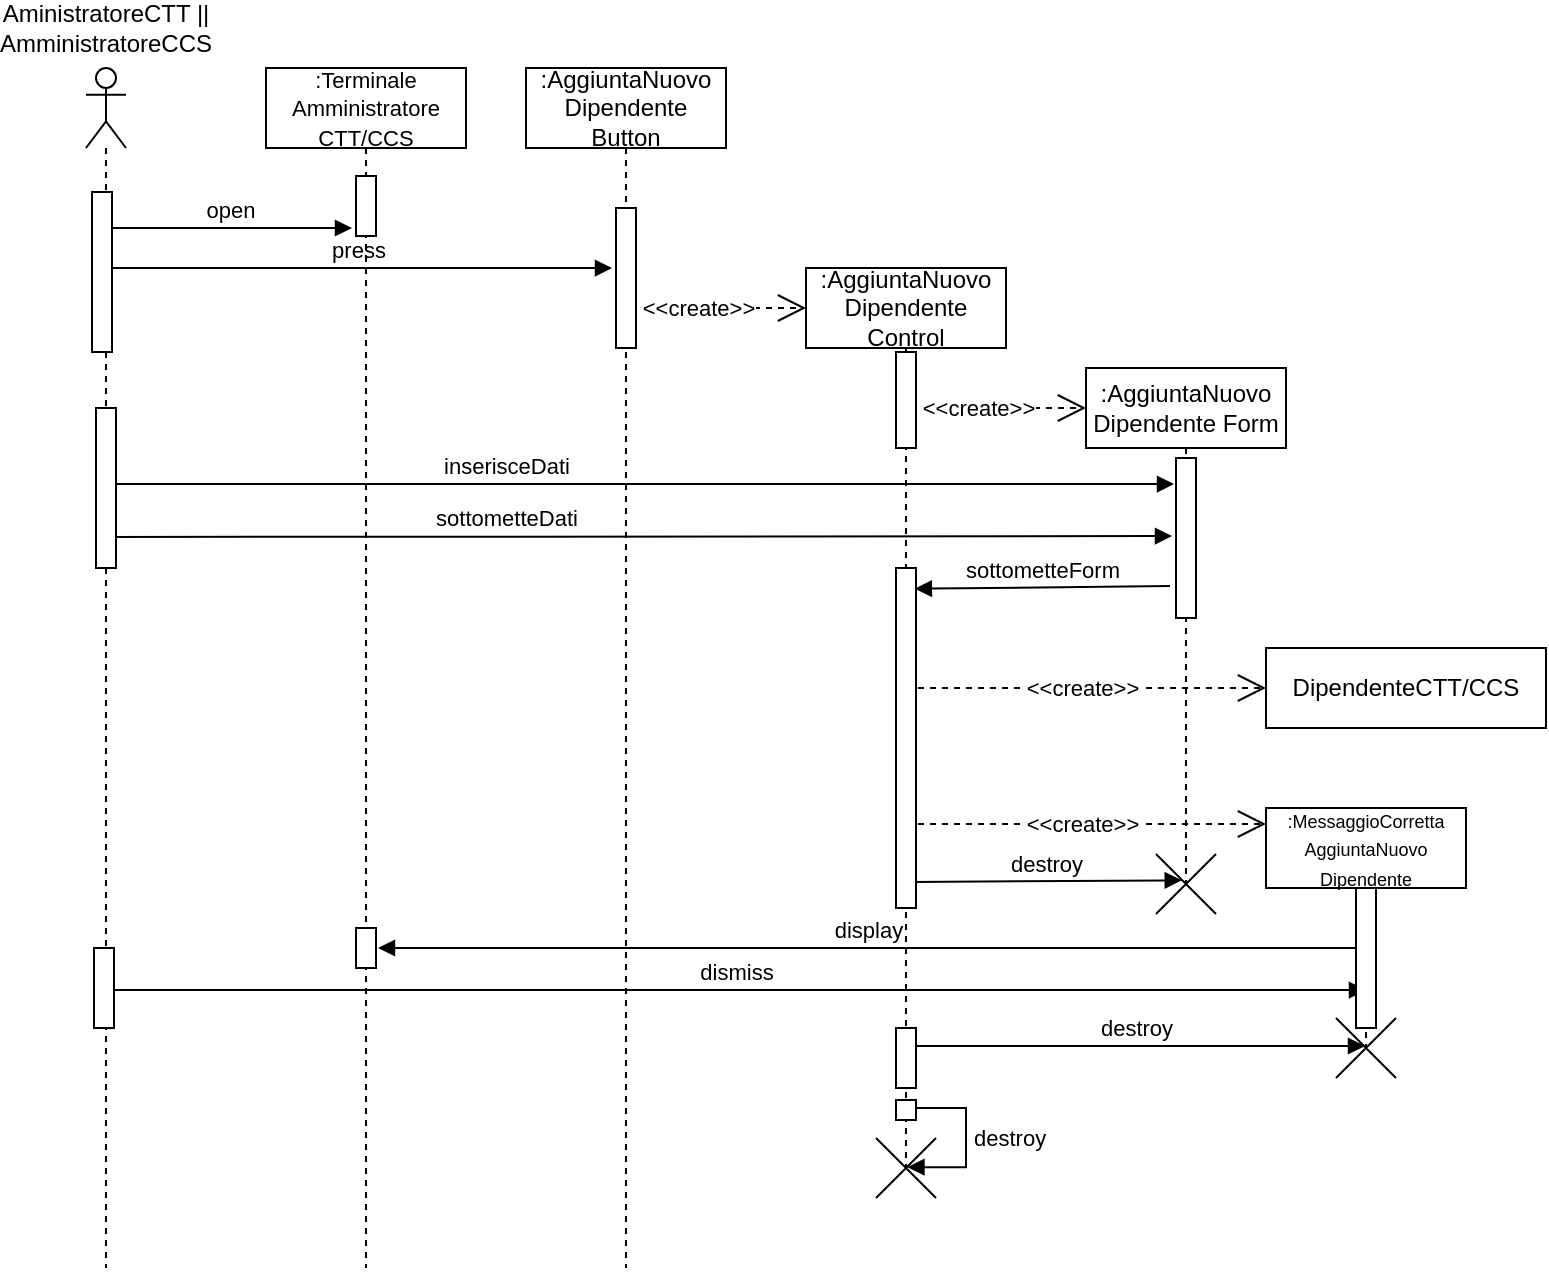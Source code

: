 <mxfile version="14.5.1" type="device"><diagram id="Nl-eQQk6JdBINeVPCdAw" name="Page-1"><mxGraphModel dx="1086" dy="846" grid="1" gridSize="10" guides="1" tooltips="1" connect="1" arrows="1" fold="1" page="1" pageScale="1" pageWidth="827" pageHeight="1169" math="0" shadow="0"><root><mxCell id="0"/><mxCell id="1" parent="0"/><mxCell id="T3dfbybztc-g8vape_My-6" value="destroy" style="html=1;verticalAlign=bottom;endArrow=block;" parent="1" target="a0-7ErCP6G-o0Yhp7nO_-33" edge="1"><mxGeometry width="80" relative="1" as="geometry"><mxPoint x="480" y="529" as="sourcePoint"/><mxPoint x="700" y="529" as="targetPoint"/></mxGeometry></mxCell><mxCell id="T3dfbybztc-g8vape_My-2" value="display" style="html=1;verticalAlign=bottom;endArrow=block;exitX=0.5;exitY=0.6;exitDx=0;exitDy=0;exitPerimeter=0;" parent="1" edge="1"><mxGeometry width="80" relative="1" as="geometry"><mxPoint x="706" y="480" as="sourcePoint"/><mxPoint x="216" y="480" as="targetPoint"/></mxGeometry></mxCell><mxCell id="a0-7ErCP6G-o0Yhp7nO_-35" value="dismiss" style="html=1;verticalAlign=bottom;endArrow=block;exitX=0.6;exitY=0.525;exitDx=0;exitDy=0;exitPerimeter=0;entryX=0.5;entryY=0.729;entryDx=0;entryDy=0;entryPerimeter=0;" parent="1" source="a0-7ErCP6G-o0Yhp7nO_-34" target="a0-7ErCP6G-o0Yhp7nO_-36" edge="1"><mxGeometry width="80" relative="1" as="geometry"><mxPoint x="90" y="501" as="sourcePoint"/><mxPoint x="700" y="501" as="targetPoint"/></mxGeometry></mxCell><mxCell id="a0-7ErCP6G-o0Yhp7nO_-40" value="destroy" style="html=1;verticalAlign=bottom;endArrow=block;entryX=0.429;entryY=0.438;entryDx=0;entryDy=0;entryPerimeter=0;" parent="1" target="RhVD2Ehhf5qfGIwWlo2V-2" edge="1"><mxGeometry width="80" relative="1" as="geometry"><mxPoint x="483" y="447" as="sourcePoint"/><mxPoint x="613" y="447" as="targetPoint"/></mxGeometry></mxCell><mxCell id="a0-7ErCP6G-o0Yhp7nO_-30" value="" style="endArrow=open;dashed=1;endFill=0;endSize=12;html=1;" parent="1" edge="1"><mxGeometry width="160" relative="1" as="geometry"><mxPoint x="480" y="418" as="sourcePoint"/><mxPoint x="660" y="418" as="targetPoint"/></mxGeometry></mxCell><mxCell id="a0-7ErCP6G-o0Yhp7nO_-31" value="&amp;lt;&amp;lt;create&amp;gt;&amp;gt;" style="edgeLabel;html=1;align=center;verticalAlign=middle;resizable=0;points=[];" parent="a0-7ErCP6G-o0Yhp7nO_-30" vertex="1" connectable="0"><mxGeometry x="0.225" y="3" relative="1" as="geometry"><mxPoint x="-23" y="3" as="offset"/></mxGeometry></mxCell><mxCell id="a0-7ErCP6G-o0Yhp7nO_-28" value="" style="endArrow=open;dashed=1;endFill=0;endSize=12;html=1;" parent="1" edge="1"><mxGeometry width="160" relative="1" as="geometry"><mxPoint x="480" y="350" as="sourcePoint"/><mxPoint x="660" y="350" as="targetPoint"/></mxGeometry></mxCell><mxCell id="a0-7ErCP6G-o0Yhp7nO_-29" value="&amp;lt;&amp;lt;create&amp;gt;&amp;gt;" style="edgeLabel;html=1;align=center;verticalAlign=middle;resizable=0;points=[];" parent="a0-7ErCP6G-o0Yhp7nO_-28" vertex="1" connectable="0"><mxGeometry x="0.225" y="3" relative="1" as="geometry"><mxPoint x="-23" y="3" as="offset"/></mxGeometry></mxCell><mxCell id="a0-7ErCP6G-o0Yhp7nO_-23" value="sottometteDati" style="html=1;verticalAlign=bottom;endArrow=block;entryX=-0.2;entryY=0.488;entryDx=0;entryDy=0;entryPerimeter=0;" parent="1" target="a0-7ErCP6G-o0Yhp7nO_-20" edge="1"><mxGeometry x="-0.249" width="80" relative="1" as="geometry"><mxPoint x="80" y="274.5" as="sourcePoint"/><mxPoint x="619.5" y="274.5" as="targetPoint"/><mxPoint as="offset"/></mxGeometry></mxCell><mxCell id="a0-7ErCP6G-o0Yhp7nO_-21" value="inserisceDati" style="html=1;verticalAlign=bottom;endArrow=block;entryX=-0.1;entryY=0.163;entryDx=0;entryDy=0;entryPerimeter=0;" parent="1" target="a0-7ErCP6G-o0Yhp7nO_-20" edge="1"><mxGeometry x="-0.251" width="80" relative="1" as="geometry"><mxPoint x="80" y="248" as="sourcePoint"/><mxPoint x="619.5" y="248" as="targetPoint"/><mxPoint as="offset"/></mxGeometry></mxCell><mxCell id="a0-7ErCP6G-o0Yhp7nO_-9" value="open" style="html=1;verticalAlign=bottom;endArrow=block;" parent="1" edge="1"><mxGeometry width="80" relative="1" as="geometry"><mxPoint x="80" y="120" as="sourcePoint"/><mxPoint x="203" y="120" as="targetPoint"/></mxGeometry></mxCell><mxCell id="a0-7ErCP6G-o0Yhp7nO_-10" value="press" style="html=1;verticalAlign=bottom;endArrow=block;entryX=-0.2;entryY=0.429;entryDx=0;entryDy=0;entryPerimeter=0;" parent="1" target="a0-7ErCP6G-o0Yhp7nO_-11" edge="1"><mxGeometry width="80" relative="1" as="geometry"><mxPoint x="80" y="140" as="sourcePoint"/><mxPoint x="330" y="140" as="targetPoint"/></mxGeometry></mxCell><mxCell id="a0-7ErCP6G-o0Yhp7nO_-18" value=":AggiuntaNuovo Dipendente Form " style="shape=umlLifeline;perimeter=lifelinePerimeter;whiteSpace=wrap;html=1;container=1;collapsible=0;recursiveResize=0;outlineConnect=0;" parent="1" vertex="1"><mxGeometry x="570" y="190" width="100" height="260" as="geometry"/></mxCell><mxCell id="a0-7ErCP6G-o0Yhp7nO_-20" value="" style="html=1;points=[];perimeter=orthogonalPerimeter;" parent="a0-7ErCP6G-o0Yhp7nO_-18" vertex="1"><mxGeometry x="45" y="45" width="10" height="80" as="geometry"/></mxCell><mxCell id="RhVD2Ehhf5qfGIwWlo2V-2" value="" style="shape=umlDestroy;fillColor=#ffffff;fontSize=8;" parent="a0-7ErCP6G-o0Yhp7nO_-18" vertex="1"><mxGeometry x="35" y="243" width="30" height="30" as="geometry"/></mxCell><mxCell id="a0-7ErCP6G-o0Yhp7nO_-4" value="" style="shape=umlLifeline;participant=umlActor;perimeter=lifelinePerimeter;whiteSpace=wrap;html=1;container=1;collapsible=0;recursiveResize=0;verticalAlign=top;spacingTop=36;outlineConnect=0;" parent="1" vertex="1"><mxGeometry x="70" y="40" width="20" height="600" as="geometry"/></mxCell><mxCell id="a0-7ErCP6G-o0Yhp7nO_-34" value="" style="html=1;points=[];perimeter=orthogonalPerimeter;fillColor=#ffffff;" parent="a0-7ErCP6G-o0Yhp7nO_-4" vertex="1"><mxGeometry x="4" y="440" width="10" height="40" as="geometry"/></mxCell><mxCell id="a0-7ErCP6G-o0Yhp7nO_-5" value="" style="html=1;points=[];perimeter=orthogonalPerimeter;fillColor=#ffffff;" parent="a0-7ErCP6G-o0Yhp7nO_-4" vertex="1"><mxGeometry x="3" y="62" width="10" height="80" as="geometry"/></mxCell><mxCell id="a0-7ErCP6G-o0Yhp7nO_-22" value="" style="html=1;points=[];perimeter=orthogonalPerimeter;fillColor=#ffffff;" parent="a0-7ErCP6G-o0Yhp7nO_-4" vertex="1"><mxGeometry x="5" y="170" width="10" height="80" as="geometry"/></mxCell><mxCell id="a0-7ErCP6G-o0Yhp7nO_-6" value="AministratoreCTT ||&lt;br&gt;AmministratoreCCS" style="text;html=1;strokeColor=none;align=center;verticalAlign=middle;whiteSpace=wrap;rounded=0;fillColor=#ffffff;" parent="1" vertex="1"><mxGeometry x="55" y="20" width="50" as="geometry"/></mxCell><mxCell id="a0-7ErCP6G-o0Yhp7nO_-7" value="&lt;font style=&quot;font-size: 11px&quot;&gt;:Terminale Amministratore&lt;br&gt;CTT/CCS&lt;/font&gt;" style="shape=umlLifeline;perimeter=lifelinePerimeter;whiteSpace=wrap;html=1;container=1;collapsible=0;recursiveResize=0;outlineConnect=0;" parent="1" vertex="1"><mxGeometry x="160" y="40" width="100" height="600" as="geometry"/></mxCell><mxCell id="T3dfbybztc-g8vape_My-1" value="" style="html=1;points=[];perimeter=orthogonalPerimeter;" parent="a0-7ErCP6G-o0Yhp7nO_-7" vertex="1"><mxGeometry x="45" y="54" width="10" height="30" as="geometry"/></mxCell><mxCell id="T3dfbybztc-g8vape_My-3" value="" style="html=1;points=[];perimeter=orthogonalPerimeter;fillColor=#ffffff;" parent="a0-7ErCP6G-o0Yhp7nO_-7" vertex="1"><mxGeometry x="45" y="430" width="10" height="20" as="geometry"/></mxCell><mxCell id="a0-7ErCP6G-o0Yhp7nO_-8" value=":AggiuntaNuovo Dipendente Button" style="shape=umlLifeline;perimeter=lifelinePerimeter;whiteSpace=wrap;html=1;container=1;collapsible=0;recursiveResize=0;outlineConnect=0;" parent="1" vertex="1"><mxGeometry x="290" y="40" width="100" height="600" as="geometry"/></mxCell><mxCell id="a0-7ErCP6G-o0Yhp7nO_-11" value="" style="html=1;points=[];perimeter=orthogonalPerimeter;" parent="a0-7ErCP6G-o0Yhp7nO_-8" vertex="1"><mxGeometry x="45" y="70" width="10" height="70" as="geometry"/></mxCell><mxCell id="a0-7ErCP6G-o0Yhp7nO_-13" value="" style="endArrow=open;dashed=1;endFill=0;endSize=12;html=1;" parent="1" edge="1"><mxGeometry width="160" relative="1" as="geometry"><mxPoint x="350" y="160" as="sourcePoint"/><mxPoint x="430" y="160" as="targetPoint"/></mxGeometry></mxCell><mxCell id="a0-7ErCP6G-o0Yhp7nO_-14" value="&amp;lt;&amp;lt;create&amp;gt;&amp;gt;" style="edgeLabel;html=1;align=center;verticalAlign=middle;resizable=0;points=[];" parent="a0-7ErCP6G-o0Yhp7nO_-13" vertex="1" connectable="0"><mxGeometry x="0.225" y="3" relative="1" as="geometry"><mxPoint x="-23" y="3" as="offset"/></mxGeometry></mxCell><mxCell id="a0-7ErCP6G-o0Yhp7nO_-15" value=":AggiuntaNuovo Dipendente Control" style="shape=umlLifeline;perimeter=lifelinePerimeter;whiteSpace=wrap;html=1;container=1;collapsible=0;recursiveResize=0;outlineConnect=0;" parent="1" vertex="1"><mxGeometry x="430" y="140" width="100" height="450" as="geometry"/></mxCell><mxCell id="a0-7ErCP6G-o0Yhp7nO_-19" value="" style="html=1;points=[];perimeter=orthogonalPerimeter;" parent="a0-7ErCP6G-o0Yhp7nO_-15" vertex="1"><mxGeometry x="45" y="42" width="10" height="48" as="geometry"/></mxCell><mxCell id="a0-7ErCP6G-o0Yhp7nO_-24" value="" style="html=1;points=[];perimeter=orthogonalPerimeter;" parent="a0-7ErCP6G-o0Yhp7nO_-15" vertex="1"><mxGeometry x="45" y="150" width="10" height="170" as="geometry"/></mxCell><mxCell id="T3dfbybztc-g8vape_My-5" value="" style="html=1;points=[];perimeter=orthogonalPerimeter;" parent="a0-7ErCP6G-o0Yhp7nO_-15" vertex="1"><mxGeometry x="45" y="380" width="10" height="30" as="geometry"/></mxCell><mxCell id="T3dfbybztc-g8vape_My-8" value="destroy" style="edgeStyle=orthogonalEdgeStyle;html=1;align=left;spacingLeft=2;endArrow=block;rounded=0;entryX=0.524;entryY=0.486;entryDx=0;entryDy=0;entryPerimeter=0;" parent="a0-7ErCP6G-o0Yhp7nO_-15" target="RhVD2Ehhf5qfGIwWlo2V-4" edge="1"><mxGeometry relative="1" as="geometry"><mxPoint x="50" y="420" as="sourcePoint"/><Array as="points"><mxPoint x="80" y="420"/><mxPoint x="80" y="450"/></Array><mxPoint x="60" y="450" as="targetPoint"/></mxGeometry></mxCell><mxCell id="T3dfbybztc-g8vape_My-7" value="" style="html=1;points=[];perimeter=orthogonalPerimeter;" parent="a0-7ErCP6G-o0Yhp7nO_-15" vertex="1"><mxGeometry x="45" y="416" width="10" height="10" as="geometry"/></mxCell><mxCell id="RhVD2Ehhf5qfGIwWlo2V-4" value="" style="shape=umlDestroy;fillColor=#ffffff;fontSize=8;" parent="a0-7ErCP6G-o0Yhp7nO_-15" vertex="1"><mxGeometry x="35" y="435" width="30" height="30" as="geometry"/></mxCell><mxCell id="a0-7ErCP6G-o0Yhp7nO_-16" value="" style="endArrow=open;dashed=1;endFill=0;endSize=12;html=1;" parent="1" edge="1"><mxGeometry width="160" relative="1" as="geometry"><mxPoint x="490" y="210" as="sourcePoint"/><mxPoint x="570" y="210" as="targetPoint"/></mxGeometry></mxCell><mxCell id="a0-7ErCP6G-o0Yhp7nO_-17" value="&amp;lt;&amp;lt;create&amp;gt;&amp;gt;" style="edgeLabel;html=1;align=center;verticalAlign=middle;resizable=0;points=[];" parent="a0-7ErCP6G-o0Yhp7nO_-16" vertex="1" connectable="0"><mxGeometry x="0.225" y="3" relative="1" as="geometry"><mxPoint x="-23" y="3" as="offset"/></mxGeometry></mxCell><mxCell id="a0-7ErCP6G-o0Yhp7nO_-25" value="sottometteForm" style="html=1;verticalAlign=bottom;endArrow=block;exitX=-0.3;exitY=0.8;exitDx=0;exitDy=0;exitPerimeter=0;entryX=0.943;entryY=0.061;entryDx=0;entryDy=0;entryPerimeter=0;" parent="1" source="a0-7ErCP6G-o0Yhp7nO_-20" target="a0-7ErCP6G-o0Yhp7nO_-24" edge="1"><mxGeometry width="80" relative="1" as="geometry"><mxPoint x="610" y="300" as="sourcePoint"/><mxPoint x="490" y="300" as="targetPoint"/></mxGeometry></mxCell><mxCell id="a0-7ErCP6G-o0Yhp7nO_-26" value="DipendenteCTT/CCS" style="shape=umlLifeline;perimeter=lifelinePerimeter;whiteSpace=wrap;html=1;container=1;collapsible=0;recursiveResize=0;outlineConnect=0;" parent="1" vertex="1"><mxGeometry x="660" y="330" width="140" height="40" as="geometry"/></mxCell><mxCell id="a0-7ErCP6G-o0Yhp7nO_-33" value="&lt;font style=&quot;font-size: 9px&quot;&gt;:MessaggioCorretta AggiuntaNuovo Dipendente&lt;br&gt;&lt;/font&gt;" style="shape=umlLifeline;perimeter=lifelinePerimeter;whiteSpace=wrap;html=1;container=1;collapsible=0;recursiveResize=0;outlineConnect=0;" parent="1" vertex="1"><mxGeometry x="660" y="410" width="100" height="120" as="geometry"/></mxCell><mxCell id="a0-7ErCP6G-o0Yhp7nO_-36" value="" style="html=1;points=[];perimeter=orthogonalPerimeter;" parent="a0-7ErCP6G-o0Yhp7nO_-33" vertex="1"><mxGeometry x="45" y="40" width="10" height="70" as="geometry"/></mxCell><mxCell id="RhVD2Ehhf5qfGIwWlo2V-3" value="" style="shape=umlDestroy;fillColor=#ffffff;fontSize=8;" parent="1" vertex="1"><mxGeometry x="695" y="515" width="30" height="30" as="geometry"/></mxCell></root></mxGraphModel></diagram></mxfile>